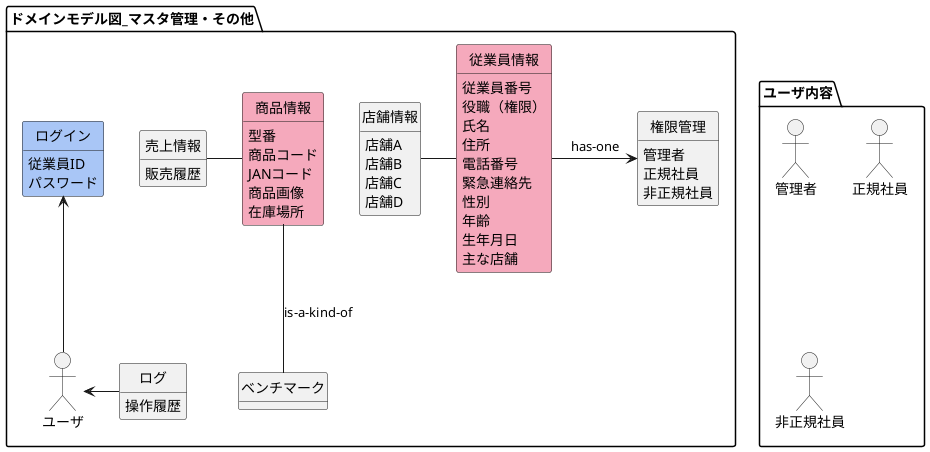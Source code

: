@startuml domainmodel
' left to right direction

hide circle
hide method

package ユーザ内容 {
  mix_actor 管理者
  mix_actor 正規社員
  mix_actor 非正規社員
}
package ドメインモデル図_マスタ管理・その他 {
  class 商品情報 #F5A9BC
  class ベンチマーク 
  class 売上情報 
  class 従業員情報 #F5A9BC
  class 店舗情報 
  class 権限管理 
  class ログイン #A9C6F6
  class ログ
  mix_actor ユーザ

  権限管理 : 管理者
  権限管理 : 正規社員
  権限管理 : 非正規社員
  従業員情報 : 従業員番号
  従業員情報 : 役職（権限）
  従業員情報 : 氏名
  従業員情報 : 住所
  従業員情報 : 電話番号
  従業員情報 : 緊急連絡先
  従業員情報 : 性別
  従業員情報 : 年齢
  従業員情報 : 生年月日
  従業員情報 : 主な店舗
  商品情報 : 型番
  商品情報 : 商品コード
  商品情報 : JANコード
  商品情報 : 商品画像
  商品情報 : 在庫場所
  売上情報 : 販売履歴
  店舗情報 : 店舗A
  店舗情報 : 店舗B
  店舗情報 : 店舗C
  店舗情報 : 店舗D
  ログイン : 従業員ID
  ログイン : パスワード
  ログ : 操作履歴

  従業員情報 -left- 店舗情報
  商品情報 -left- 売上情報
  ユーザ -up-> ログイン
  ユーザ <-right- ログ 
  従業員情報 -> 権限管理 : has-one
  商品情報 -- ベンチマーク : is-a-kind-of
}
@enduml